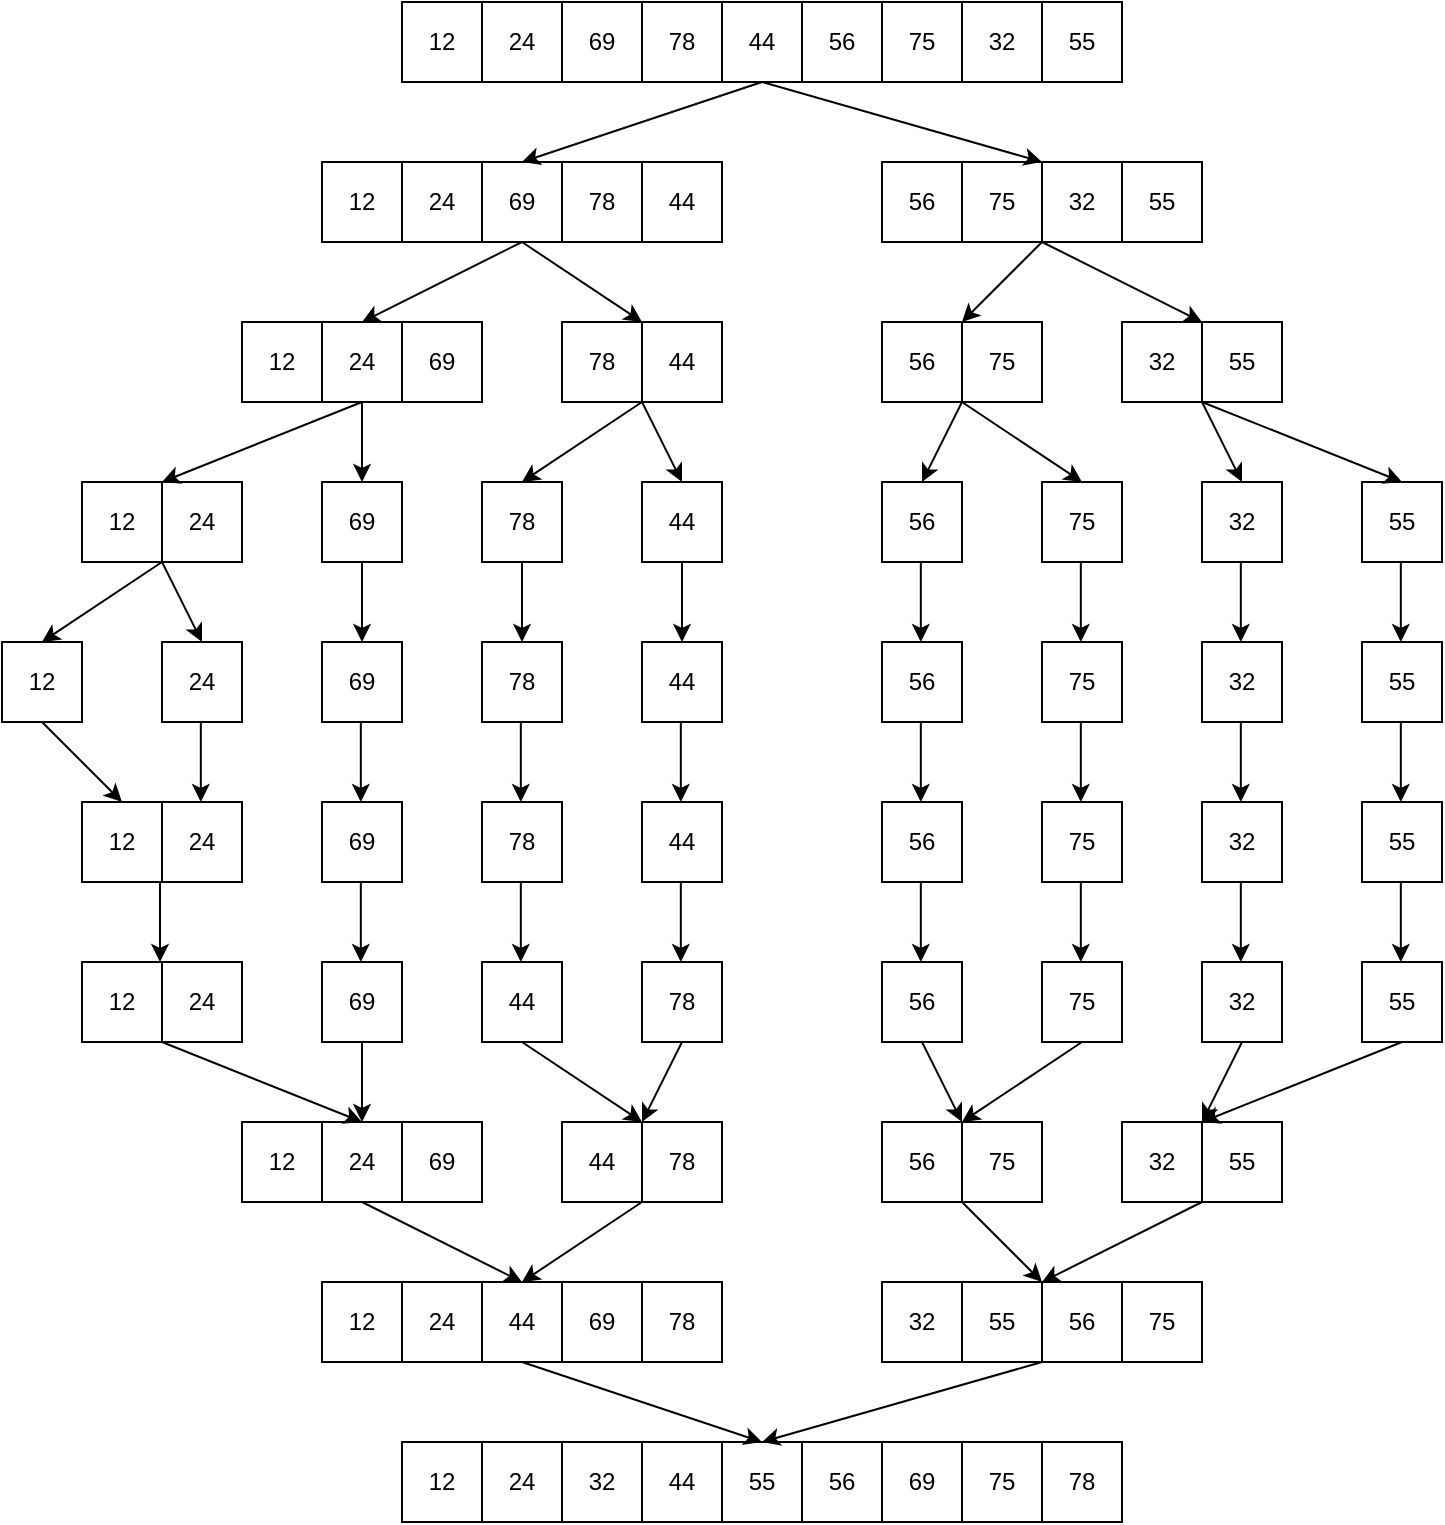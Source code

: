 <mxfile version="18.1.2" type="device"><diagram id="RUzYj9_iVnXuYZ9tRpdr" name="Page-1"><mxGraphModel dx="2154" dy="579" grid="1" gridSize="10" guides="1" tooltips="1" connect="1" arrows="1" fold="1" page="1" pageScale="1" pageWidth="850" pageHeight="1100" math="0" shadow="0"><root><mxCell id="0"/><mxCell id="1" parent="0"/><mxCell id="5YFdzirF0a_6yVQz0Dw2-1" value="12" style="rounded=0;whiteSpace=wrap;html=1;" vertex="1" parent="1"><mxGeometry x="120" y="120" width="40" height="40" as="geometry"/></mxCell><mxCell id="5YFdzirF0a_6yVQz0Dw2-2" value="24" style="rounded=0;whiteSpace=wrap;html=1;" vertex="1" parent="1"><mxGeometry x="160" y="120" width="40" height="40" as="geometry"/></mxCell><mxCell id="5YFdzirF0a_6yVQz0Dw2-10" value="69" style="rounded=0;whiteSpace=wrap;html=1;" vertex="1" parent="1"><mxGeometry x="200" y="120" width="40" height="40" as="geometry"/></mxCell><mxCell id="5YFdzirF0a_6yVQz0Dw2-11" value="78" style="rounded=0;whiteSpace=wrap;html=1;" vertex="1" parent="1"><mxGeometry x="240" y="120" width="40" height="40" as="geometry"/></mxCell><mxCell id="5YFdzirF0a_6yVQz0Dw2-12" value="44" style="rounded=0;whiteSpace=wrap;html=1;" vertex="1" parent="1"><mxGeometry x="280" y="120" width="40" height="40" as="geometry"/></mxCell><mxCell id="5YFdzirF0a_6yVQz0Dw2-13" value="56" style="rounded=0;whiteSpace=wrap;html=1;" vertex="1" parent="1"><mxGeometry x="320" y="120" width="40" height="40" as="geometry"/></mxCell><mxCell id="5YFdzirF0a_6yVQz0Dw2-14" value="75" style="rounded=0;whiteSpace=wrap;html=1;" vertex="1" parent="1"><mxGeometry x="360" y="120" width="40" height="40" as="geometry"/></mxCell><mxCell id="5YFdzirF0a_6yVQz0Dw2-15" value="32" style="rounded=0;whiteSpace=wrap;html=1;" vertex="1" parent="1"><mxGeometry x="400" y="120" width="40" height="40" as="geometry"/></mxCell><mxCell id="5YFdzirF0a_6yVQz0Dw2-16" value="55" style="rounded=0;whiteSpace=wrap;html=1;" vertex="1" parent="1"><mxGeometry x="440" y="120" width="40" height="40" as="geometry"/></mxCell><mxCell id="5YFdzirF0a_6yVQz0Dw2-17" value="12" style="rounded=0;whiteSpace=wrap;html=1;" vertex="1" parent="1"><mxGeometry x="80" y="200" width="40" height="40" as="geometry"/></mxCell><mxCell id="5YFdzirF0a_6yVQz0Dw2-18" value="24" style="rounded=0;whiteSpace=wrap;html=1;" vertex="1" parent="1"><mxGeometry x="120" y="200" width="40" height="40" as="geometry"/></mxCell><mxCell id="5YFdzirF0a_6yVQz0Dw2-19" value="69" style="rounded=0;whiteSpace=wrap;html=1;" vertex="1" parent="1"><mxGeometry x="160" y="200" width="40" height="40" as="geometry"/></mxCell><mxCell id="5YFdzirF0a_6yVQz0Dw2-20" value="78" style="rounded=0;whiteSpace=wrap;html=1;" vertex="1" parent="1"><mxGeometry x="200" y="200" width="40" height="40" as="geometry"/></mxCell><mxCell id="5YFdzirF0a_6yVQz0Dw2-21" value="44" style="rounded=0;whiteSpace=wrap;html=1;" vertex="1" parent="1"><mxGeometry x="240" y="200" width="40" height="40" as="geometry"/></mxCell><mxCell id="5YFdzirF0a_6yVQz0Dw2-22" value="56" style="rounded=0;whiteSpace=wrap;html=1;" vertex="1" parent="1"><mxGeometry x="360" y="200" width="40" height="40" as="geometry"/></mxCell><mxCell id="5YFdzirF0a_6yVQz0Dw2-23" value="75" style="rounded=0;whiteSpace=wrap;html=1;" vertex="1" parent="1"><mxGeometry x="400" y="200" width="40" height="40" as="geometry"/></mxCell><mxCell id="5YFdzirF0a_6yVQz0Dw2-24" value="32" style="rounded=0;whiteSpace=wrap;html=1;" vertex="1" parent="1"><mxGeometry x="440" y="200" width="40" height="40" as="geometry"/></mxCell><mxCell id="5YFdzirF0a_6yVQz0Dw2-25" value="55" style="rounded=0;whiteSpace=wrap;html=1;" vertex="1" parent="1"><mxGeometry x="480" y="200" width="40" height="40" as="geometry"/></mxCell><mxCell id="5YFdzirF0a_6yVQz0Dw2-26" value="12" style="rounded=0;whiteSpace=wrap;html=1;" vertex="1" parent="1"><mxGeometry x="40" y="280" width="40" height="40" as="geometry"/></mxCell><mxCell id="5YFdzirF0a_6yVQz0Dw2-27" value="24" style="rounded=0;whiteSpace=wrap;html=1;" vertex="1" parent="1"><mxGeometry x="80" y="280" width="40" height="40" as="geometry"/></mxCell><mxCell id="5YFdzirF0a_6yVQz0Dw2-28" value="69" style="rounded=0;whiteSpace=wrap;html=1;" vertex="1" parent="1"><mxGeometry x="120" y="280" width="40" height="40" as="geometry"/></mxCell><mxCell id="5YFdzirF0a_6yVQz0Dw2-29" value="78" style="rounded=0;whiteSpace=wrap;html=1;" vertex="1" parent="1"><mxGeometry x="200" y="280" width="40" height="40" as="geometry"/></mxCell><mxCell id="5YFdzirF0a_6yVQz0Dw2-30" value="44" style="rounded=0;whiteSpace=wrap;html=1;" vertex="1" parent="1"><mxGeometry x="240" y="280" width="40" height="40" as="geometry"/></mxCell><mxCell id="5YFdzirF0a_6yVQz0Dw2-31" value="56" style="rounded=0;whiteSpace=wrap;html=1;" vertex="1" parent="1"><mxGeometry x="360" y="280" width="40" height="40" as="geometry"/></mxCell><mxCell id="5YFdzirF0a_6yVQz0Dw2-32" value="75" style="rounded=0;whiteSpace=wrap;html=1;" vertex="1" parent="1"><mxGeometry x="400" y="280" width="40" height="40" as="geometry"/></mxCell><mxCell id="5YFdzirF0a_6yVQz0Dw2-33" value="32" style="rounded=0;whiteSpace=wrap;html=1;" vertex="1" parent="1"><mxGeometry x="480" y="280" width="40" height="40" as="geometry"/></mxCell><mxCell id="5YFdzirF0a_6yVQz0Dw2-34" value="55" style="rounded=0;whiteSpace=wrap;html=1;" vertex="1" parent="1"><mxGeometry x="520" y="280" width="40" height="40" as="geometry"/></mxCell><mxCell id="5YFdzirF0a_6yVQz0Dw2-35" value="12" style="rounded=0;whiteSpace=wrap;html=1;" vertex="1" parent="1"><mxGeometry x="-40" y="360" width="40" height="40" as="geometry"/></mxCell><mxCell id="5YFdzirF0a_6yVQz0Dw2-36" value="24" style="rounded=0;whiteSpace=wrap;html=1;" vertex="1" parent="1"><mxGeometry y="360" width="40" height="40" as="geometry"/></mxCell><mxCell id="5YFdzirF0a_6yVQz0Dw2-37" value="69" style="rounded=0;whiteSpace=wrap;html=1;" vertex="1" parent="1"><mxGeometry x="80" y="360" width="40" height="40" as="geometry"/></mxCell><mxCell id="5YFdzirF0a_6yVQz0Dw2-38" value="78" style="rounded=0;whiteSpace=wrap;html=1;" vertex="1" parent="1"><mxGeometry x="160" y="360" width="40" height="40" as="geometry"/></mxCell><mxCell id="5YFdzirF0a_6yVQz0Dw2-39" value="44" style="rounded=0;whiteSpace=wrap;html=1;" vertex="1" parent="1"><mxGeometry x="240" y="360" width="40" height="40" as="geometry"/></mxCell><mxCell id="5YFdzirF0a_6yVQz0Dw2-40" value="56" style="rounded=0;whiteSpace=wrap;html=1;" vertex="1" parent="1"><mxGeometry x="360" y="360" width="40" height="40" as="geometry"/></mxCell><mxCell id="5YFdzirF0a_6yVQz0Dw2-41" value="75" style="rounded=0;whiteSpace=wrap;html=1;" vertex="1" parent="1"><mxGeometry x="440" y="360" width="40" height="40" as="geometry"/></mxCell><mxCell id="5YFdzirF0a_6yVQz0Dw2-42" value="32" style="rounded=0;whiteSpace=wrap;html=1;" vertex="1" parent="1"><mxGeometry x="520" y="360" width="40" height="40" as="geometry"/></mxCell><mxCell id="5YFdzirF0a_6yVQz0Dw2-43" value="55" style="rounded=0;whiteSpace=wrap;html=1;" vertex="1" parent="1"><mxGeometry x="600" y="360" width="40" height="40" as="geometry"/></mxCell><mxCell id="5YFdzirF0a_6yVQz0Dw2-44" value="69" style="rounded=0;whiteSpace=wrap;html=1;" vertex="1" parent="1"><mxGeometry x="80" y="440" width="40" height="40" as="geometry"/></mxCell><mxCell id="5YFdzirF0a_6yVQz0Dw2-45" value="78" style="rounded=0;whiteSpace=wrap;html=1;" vertex="1" parent="1"><mxGeometry x="160" y="440" width="40" height="40" as="geometry"/></mxCell><mxCell id="5YFdzirF0a_6yVQz0Dw2-46" value="44" style="rounded=0;whiteSpace=wrap;html=1;" vertex="1" parent="1"><mxGeometry x="240" y="440" width="40" height="40" as="geometry"/></mxCell><mxCell id="5YFdzirF0a_6yVQz0Dw2-47" value="56" style="rounded=0;whiteSpace=wrap;html=1;" vertex="1" parent="1"><mxGeometry x="360" y="440" width="40" height="40" as="geometry"/></mxCell><mxCell id="5YFdzirF0a_6yVQz0Dw2-48" value="75" style="rounded=0;whiteSpace=wrap;html=1;" vertex="1" parent="1"><mxGeometry x="440" y="440" width="40" height="40" as="geometry"/></mxCell><mxCell id="5YFdzirF0a_6yVQz0Dw2-49" value="32" style="rounded=0;whiteSpace=wrap;html=1;" vertex="1" parent="1"><mxGeometry x="520" y="440" width="40" height="40" as="geometry"/></mxCell><mxCell id="5YFdzirF0a_6yVQz0Dw2-50" value="55" style="rounded=0;whiteSpace=wrap;html=1;" vertex="1" parent="1"><mxGeometry x="600" y="440" width="40" height="40" as="geometry"/></mxCell><mxCell id="5YFdzirF0a_6yVQz0Dw2-51" value="12" style="rounded=0;whiteSpace=wrap;html=1;" vertex="1" parent="1"><mxGeometry x="-80" y="440" width="40" height="40" as="geometry"/></mxCell><mxCell id="5YFdzirF0a_6yVQz0Dw2-52" value="24" style="rounded=0;whiteSpace=wrap;html=1;" vertex="1" parent="1"><mxGeometry y="440" width="40" height="40" as="geometry"/></mxCell><mxCell id="5YFdzirF0a_6yVQz0Dw2-53" value="12" style="rounded=0;whiteSpace=wrap;html=1;" vertex="1" parent="1"><mxGeometry x="-40" y="520" width="40" height="40" as="geometry"/></mxCell><mxCell id="5YFdzirF0a_6yVQz0Dw2-54" value="24" style="rounded=0;whiteSpace=wrap;html=1;" vertex="1" parent="1"><mxGeometry y="520" width="40" height="40" as="geometry"/></mxCell><mxCell id="5YFdzirF0a_6yVQz0Dw2-55" value="69" style="rounded=0;whiteSpace=wrap;html=1;" vertex="1" parent="1"><mxGeometry x="80" y="520" width="40" height="40" as="geometry"/></mxCell><mxCell id="5YFdzirF0a_6yVQz0Dw2-56" value="78" style="rounded=0;whiteSpace=wrap;html=1;" vertex="1" parent="1"><mxGeometry x="160" y="520" width="40" height="40" as="geometry"/></mxCell><mxCell id="5YFdzirF0a_6yVQz0Dw2-57" value="44" style="rounded=0;whiteSpace=wrap;html=1;" vertex="1" parent="1"><mxGeometry x="240" y="520" width="40" height="40" as="geometry"/></mxCell><mxCell id="5YFdzirF0a_6yVQz0Dw2-58" value="56" style="rounded=0;whiteSpace=wrap;html=1;" vertex="1" parent="1"><mxGeometry x="360" y="520" width="40" height="40" as="geometry"/></mxCell><mxCell id="5YFdzirF0a_6yVQz0Dw2-59" value="75" style="rounded=0;whiteSpace=wrap;html=1;" vertex="1" parent="1"><mxGeometry x="440" y="520" width="40" height="40" as="geometry"/></mxCell><mxCell id="5YFdzirF0a_6yVQz0Dw2-60" value="32" style="rounded=0;whiteSpace=wrap;html=1;" vertex="1" parent="1"><mxGeometry x="520" y="520" width="40" height="40" as="geometry"/></mxCell><mxCell id="5YFdzirF0a_6yVQz0Dw2-61" value="55" style="rounded=0;whiteSpace=wrap;html=1;" vertex="1" parent="1"><mxGeometry x="600" y="520" width="40" height="40" as="geometry"/></mxCell><mxCell id="5YFdzirF0a_6yVQz0Dw2-62" value="12" style="rounded=0;whiteSpace=wrap;html=1;" vertex="1" parent="1"><mxGeometry x="-40" y="600" width="40" height="40" as="geometry"/></mxCell><mxCell id="5YFdzirF0a_6yVQz0Dw2-63" value="24" style="rounded=0;whiteSpace=wrap;html=1;" vertex="1" parent="1"><mxGeometry y="600" width="40" height="40" as="geometry"/></mxCell><mxCell id="5YFdzirF0a_6yVQz0Dw2-64" value="69" style="rounded=0;whiteSpace=wrap;html=1;" vertex="1" parent="1"><mxGeometry x="80" y="600" width="40" height="40" as="geometry"/></mxCell><mxCell id="5YFdzirF0a_6yVQz0Dw2-65" value="78" style="rounded=0;whiteSpace=wrap;html=1;" vertex="1" parent="1"><mxGeometry x="240" y="600" width="40" height="40" as="geometry"/></mxCell><mxCell id="5YFdzirF0a_6yVQz0Dw2-66" value="44" style="rounded=0;whiteSpace=wrap;html=1;" vertex="1" parent="1"><mxGeometry x="160" y="600" width="40" height="40" as="geometry"/></mxCell><mxCell id="5YFdzirF0a_6yVQz0Dw2-67" value="56" style="rounded=0;whiteSpace=wrap;html=1;" vertex="1" parent="1"><mxGeometry x="360" y="600" width="40" height="40" as="geometry"/></mxCell><mxCell id="5YFdzirF0a_6yVQz0Dw2-68" value="75" style="rounded=0;whiteSpace=wrap;html=1;" vertex="1" parent="1"><mxGeometry x="440" y="600" width="40" height="40" as="geometry"/></mxCell><mxCell id="5YFdzirF0a_6yVQz0Dw2-69" value="32" style="rounded=0;whiteSpace=wrap;html=1;" vertex="1" parent="1"><mxGeometry x="520" y="600" width="40" height="40" as="geometry"/></mxCell><mxCell id="5YFdzirF0a_6yVQz0Dw2-70" value="55" style="rounded=0;whiteSpace=wrap;html=1;" vertex="1" parent="1"><mxGeometry x="600" y="600" width="40" height="40" as="geometry"/></mxCell><mxCell id="5YFdzirF0a_6yVQz0Dw2-71" value="12" style="rounded=0;whiteSpace=wrap;html=1;" vertex="1" parent="1"><mxGeometry x="40" y="680" width="40" height="40" as="geometry"/></mxCell><mxCell id="5YFdzirF0a_6yVQz0Dw2-72" value="24" style="rounded=0;whiteSpace=wrap;html=1;" vertex="1" parent="1"><mxGeometry x="80" y="680" width="40" height="40" as="geometry"/></mxCell><mxCell id="5YFdzirF0a_6yVQz0Dw2-73" value="69" style="rounded=0;whiteSpace=wrap;html=1;" vertex="1" parent="1"><mxGeometry x="120" y="680" width="40" height="40" as="geometry"/></mxCell><mxCell id="5YFdzirF0a_6yVQz0Dw2-74" value="78" style="rounded=0;whiteSpace=wrap;html=1;" vertex="1" parent="1"><mxGeometry x="240" y="680" width="40" height="40" as="geometry"/></mxCell><mxCell id="5YFdzirF0a_6yVQz0Dw2-75" value="44" style="rounded=0;whiteSpace=wrap;html=1;" vertex="1" parent="1"><mxGeometry x="200" y="680" width="40" height="40" as="geometry"/></mxCell><mxCell id="5YFdzirF0a_6yVQz0Dw2-76" value="56" style="rounded=0;whiteSpace=wrap;html=1;" vertex="1" parent="1"><mxGeometry x="360" y="680" width="40" height="40" as="geometry"/></mxCell><mxCell id="5YFdzirF0a_6yVQz0Dw2-77" value="75" style="rounded=0;whiteSpace=wrap;html=1;" vertex="1" parent="1"><mxGeometry x="400" y="680" width="40" height="40" as="geometry"/></mxCell><mxCell id="5YFdzirF0a_6yVQz0Dw2-78" value="32" style="rounded=0;whiteSpace=wrap;html=1;" vertex="1" parent="1"><mxGeometry x="480" y="680" width="40" height="40" as="geometry"/></mxCell><mxCell id="5YFdzirF0a_6yVQz0Dw2-79" value="55" style="rounded=0;whiteSpace=wrap;html=1;" vertex="1" parent="1"><mxGeometry x="520" y="680" width="40" height="40" as="geometry"/></mxCell><mxCell id="5YFdzirF0a_6yVQz0Dw2-80" value="12" style="rounded=0;whiteSpace=wrap;html=1;" vertex="1" parent="1"><mxGeometry x="80" y="760" width="40" height="40" as="geometry"/></mxCell><mxCell id="5YFdzirF0a_6yVQz0Dw2-81" value="24" style="rounded=0;whiteSpace=wrap;html=1;" vertex="1" parent="1"><mxGeometry x="120" y="760" width="40" height="40" as="geometry"/></mxCell><mxCell id="5YFdzirF0a_6yVQz0Dw2-82" value="69" style="rounded=0;whiteSpace=wrap;html=1;" vertex="1" parent="1"><mxGeometry x="200" y="760" width="40" height="40" as="geometry"/></mxCell><mxCell id="5YFdzirF0a_6yVQz0Dw2-83" value="78" style="rounded=0;whiteSpace=wrap;html=1;" vertex="1" parent="1"><mxGeometry x="240" y="760" width="40" height="40" as="geometry"/></mxCell><mxCell id="5YFdzirF0a_6yVQz0Dw2-84" value="44" style="rounded=0;whiteSpace=wrap;html=1;" vertex="1" parent="1"><mxGeometry x="160" y="760" width="40" height="40" as="geometry"/></mxCell><mxCell id="5YFdzirF0a_6yVQz0Dw2-85" value="56" style="rounded=0;whiteSpace=wrap;html=1;" vertex="1" parent="1"><mxGeometry x="440" y="760" width="40" height="40" as="geometry"/></mxCell><mxCell id="5YFdzirF0a_6yVQz0Dw2-86" value="75" style="rounded=0;whiteSpace=wrap;html=1;" vertex="1" parent="1"><mxGeometry x="480" y="760" width="40" height="40" as="geometry"/></mxCell><mxCell id="5YFdzirF0a_6yVQz0Dw2-87" value="32" style="rounded=0;whiteSpace=wrap;html=1;" vertex="1" parent="1"><mxGeometry x="360" y="760" width="40" height="40" as="geometry"/></mxCell><mxCell id="5YFdzirF0a_6yVQz0Dw2-88" value="55" style="rounded=0;whiteSpace=wrap;html=1;" vertex="1" parent="1"><mxGeometry x="400" y="760" width="40" height="40" as="geometry"/></mxCell><mxCell id="5YFdzirF0a_6yVQz0Dw2-89" value="12" style="rounded=0;whiteSpace=wrap;html=1;" vertex="1" parent="1"><mxGeometry x="120" y="840" width="40" height="40" as="geometry"/></mxCell><mxCell id="5YFdzirF0a_6yVQz0Dw2-90" value="24" style="rounded=0;whiteSpace=wrap;html=1;" vertex="1" parent="1"><mxGeometry x="160" y="840" width="40" height="40" as="geometry"/></mxCell><mxCell id="5YFdzirF0a_6yVQz0Dw2-91" value="69" style="rounded=0;whiteSpace=wrap;html=1;" vertex="1" parent="1"><mxGeometry x="360" y="840" width="40" height="40" as="geometry"/></mxCell><mxCell id="5YFdzirF0a_6yVQz0Dw2-92" value="78" style="rounded=0;whiteSpace=wrap;html=1;" vertex="1" parent="1"><mxGeometry x="440" y="840" width="40" height="40" as="geometry"/></mxCell><mxCell id="5YFdzirF0a_6yVQz0Dw2-93" value="44" style="rounded=0;whiteSpace=wrap;html=1;" vertex="1" parent="1"><mxGeometry x="240" y="840" width="40" height="40" as="geometry"/></mxCell><mxCell id="5YFdzirF0a_6yVQz0Dw2-94" value="56" style="rounded=0;whiteSpace=wrap;html=1;" vertex="1" parent="1"><mxGeometry x="320" y="840" width="40" height="40" as="geometry"/></mxCell><mxCell id="5YFdzirF0a_6yVQz0Dw2-95" value="75" style="rounded=0;whiteSpace=wrap;html=1;" vertex="1" parent="1"><mxGeometry x="400" y="840" width="40" height="40" as="geometry"/></mxCell><mxCell id="5YFdzirF0a_6yVQz0Dw2-96" value="32" style="rounded=0;whiteSpace=wrap;html=1;" vertex="1" parent="1"><mxGeometry x="200" y="840" width="40" height="40" as="geometry"/></mxCell><mxCell id="5YFdzirF0a_6yVQz0Dw2-97" value="55" style="rounded=0;whiteSpace=wrap;html=1;" vertex="1" parent="1"><mxGeometry x="280" y="840" width="40" height="40" as="geometry"/></mxCell><mxCell id="5YFdzirF0a_6yVQz0Dw2-98" value="" style="endArrow=classic;html=1;rounded=0;exitX=0;exitY=1;exitDx=0;exitDy=0;entryX=0.5;entryY=0;entryDx=0;entryDy=0;" edge="1" parent="1" source="5YFdzirF0a_6yVQz0Dw2-30" target="5YFdzirF0a_6yVQz0Dw2-38"><mxGeometry width="50" height="50" relative="1" as="geometry"><mxPoint x="-170" y="470" as="sourcePoint"/><mxPoint x="-90" y="380" as="targetPoint"/></mxGeometry></mxCell><mxCell id="5YFdzirF0a_6yVQz0Dw2-99" value="" style="endArrow=classic;html=1;rounded=0;exitX=0;exitY=1;exitDx=0;exitDy=0;entryX=1;entryY=0;entryDx=0;entryDy=0;" edge="1" parent="1" source="5YFdzirF0a_6yVQz0Dw2-24" target="5YFdzirF0a_6yVQz0Dw2-33"><mxGeometry width="50" height="50" relative="1" as="geometry"><mxPoint x="-110" y="260" as="sourcePoint"/><mxPoint x="-60" y="210" as="targetPoint"/></mxGeometry></mxCell><mxCell id="5YFdzirF0a_6yVQz0Dw2-100" value="" style="endArrow=classic;html=1;rounded=0;exitX=0;exitY=1;exitDx=0;exitDy=0;entryX=0;entryY=0;entryDx=0;entryDy=0;" edge="1" parent="1" source="5YFdzirF0a_6yVQz0Dw2-24" target="5YFdzirF0a_6yVQz0Dw2-32"><mxGeometry width="50" height="50" relative="1" as="geometry"><mxPoint x="-100" y="270" as="sourcePoint"/><mxPoint x="-50" y="220" as="targetPoint"/></mxGeometry></mxCell><mxCell id="5YFdzirF0a_6yVQz0Dw2-101" value="" style="endArrow=classic;html=1;rounded=0;exitX=0.5;exitY=1;exitDx=0;exitDy=0;entryX=1;entryY=0;entryDx=0;entryDy=0;" edge="1" parent="1" source="5YFdzirF0a_6yVQz0Dw2-19" target="5YFdzirF0a_6yVQz0Dw2-29"><mxGeometry width="50" height="50" relative="1" as="geometry"><mxPoint x="-90" y="280" as="sourcePoint"/><mxPoint x="-40" y="230" as="targetPoint"/></mxGeometry></mxCell><mxCell id="5YFdzirF0a_6yVQz0Dw2-102" value="" style="endArrow=classic;html=1;rounded=0;exitX=0.5;exitY=1;exitDx=0;exitDy=0;entryX=0.5;entryY=0;entryDx=0;entryDy=0;" edge="1" parent="1" source="5YFdzirF0a_6yVQz0Dw2-19" target="5YFdzirF0a_6yVQz0Dw2-27"><mxGeometry width="50" height="50" relative="1" as="geometry"><mxPoint x="-80" y="290" as="sourcePoint"/><mxPoint x="-30" y="240" as="targetPoint"/></mxGeometry></mxCell><mxCell id="5YFdzirF0a_6yVQz0Dw2-103" value="" style="endArrow=classic;html=1;rounded=0;exitX=0.5;exitY=1;exitDx=0;exitDy=0;entryX=1;entryY=0;entryDx=0;entryDy=0;" edge="1" parent="1" source="5YFdzirF0a_6yVQz0Dw2-12" target="5YFdzirF0a_6yVQz0Dw2-23"><mxGeometry width="50" height="50" relative="1" as="geometry"><mxPoint x="-70" y="300" as="sourcePoint"/><mxPoint x="-20" y="250" as="targetPoint"/></mxGeometry></mxCell><mxCell id="5YFdzirF0a_6yVQz0Dw2-104" value="" style="endArrow=classic;html=1;rounded=0;exitX=0.5;exitY=1;exitDx=0;exitDy=0;entryX=0.5;entryY=0;entryDx=0;entryDy=0;" edge="1" parent="1" source="5YFdzirF0a_6yVQz0Dw2-12" target="5YFdzirF0a_6yVQz0Dw2-19"><mxGeometry width="50" height="50" relative="1" as="geometry"><mxPoint x="-60" y="310" as="sourcePoint"/><mxPoint x="-10" y="260" as="targetPoint"/></mxGeometry></mxCell><mxCell id="5YFdzirF0a_6yVQz0Dw2-105" value="" style="endArrow=classic;html=1;rounded=0;exitX=1;exitY=1;exitDx=0;exitDy=0;entryX=0.5;entryY=0;entryDx=0;entryDy=0;" edge="1" parent="1" source="5YFdzirF0a_6yVQz0Dw2-29" target="5YFdzirF0a_6yVQz0Dw2-39"><mxGeometry width="50" height="50" relative="1" as="geometry"><mxPoint x="-160" y="480" as="sourcePoint"/><mxPoint x="-80" y="390" as="targetPoint"/></mxGeometry></mxCell><mxCell id="5YFdzirF0a_6yVQz0Dw2-106" value="" style="endArrow=classic;html=1;rounded=0;exitX=0;exitY=1;exitDx=0;exitDy=0;entryX=0.5;entryY=0;entryDx=0;entryDy=0;" edge="1" parent="1" source="5YFdzirF0a_6yVQz0Dw2-32" target="5YFdzirF0a_6yVQz0Dw2-40"><mxGeometry width="50" height="50" relative="1" as="geometry"><mxPoint x="-150" y="490" as="sourcePoint"/><mxPoint x="-70" y="400" as="targetPoint"/></mxGeometry></mxCell><mxCell id="5YFdzirF0a_6yVQz0Dw2-107" value="" style="endArrow=classic;html=1;rounded=0;exitX=0.5;exitY=1;exitDx=0;exitDy=0;" edge="1" parent="1" source="5YFdzirF0a_6yVQz0Dw2-27" target="5YFdzirF0a_6yVQz0Dw2-37"><mxGeometry width="50" height="50" relative="1" as="geometry"><mxPoint x="-140" y="500" as="sourcePoint"/><mxPoint x="-60" y="410" as="targetPoint"/></mxGeometry></mxCell><mxCell id="5YFdzirF0a_6yVQz0Dw2-108" value="" style="endArrow=classic;html=1;rounded=0;exitX=0.5;exitY=1;exitDx=0;exitDy=0;entryX=1;entryY=0;entryDx=0;entryDy=0;" edge="1" parent="1" source="5YFdzirF0a_6yVQz0Dw2-27" target="5YFdzirF0a_6yVQz0Dw2-35"><mxGeometry width="50" height="50" relative="1" as="geometry"><mxPoint x="-130" y="510" as="sourcePoint"/><mxPoint x="-50" y="420" as="targetPoint"/></mxGeometry></mxCell><mxCell id="5YFdzirF0a_6yVQz0Dw2-109" value="" style="endArrow=classic;html=1;rounded=0;entryX=0.5;entryY=0;entryDx=0;entryDy=0;exitX=0;exitY=1;exitDx=0;exitDy=0;" edge="1" parent="1" source="5YFdzirF0a_6yVQz0Dw2-32" target="5YFdzirF0a_6yVQz0Dw2-41"><mxGeometry width="50" height="50" relative="1" as="geometry"><mxPoint x="410" y="330" as="sourcePoint"/><mxPoint x="390" y="370" as="targetPoint"/></mxGeometry></mxCell><mxCell id="5YFdzirF0a_6yVQz0Dw2-110" value="" style="endArrow=classic;html=1;rounded=0;exitX=1;exitY=1;exitDx=0;exitDy=0;entryX=0.5;entryY=0;entryDx=0;entryDy=0;" edge="1" parent="1" source="5YFdzirF0a_6yVQz0Dw2-33" target="5YFdzirF0a_6yVQz0Dw2-42"><mxGeometry width="50" height="50" relative="1" as="geometry"><mxPoint x="420" y="340" as="sourcePoint"/><mxPoint x="400" y="380" as="targetPoint"/></mxGeometry></mxCell><mxCell id="5YFdzirF0a_6yVQz0Dw2-111" value="" style="endArrow=classic;html=1;rounded=0;exitX=0;exitY=1;exitDx=0;exitDy=0;entryX=0.5;entryY=0;entryDx=0;entryDy=0;" edge="1" parent="1" source="5YFdzirF0a_6yVQz0Dw2-34" target="5YFdzirF0a_6yVQz0Dw2-43"><mxGeometry width="50" height="50" relative="1" as="geometry"><mxPoint x="430" y="350" as="sourcePoint"/><mxPoint x="410" y="390" as="targetPoint"/></mxGeometry></mxCell><mxCell id="5YFdzirF0a_6yVQz0Dw2-112" value="" style="endArrow=classic;html=1;rounded=0;exitX=0.5;exitY=1;exitDx=0;exitDy=0;entryX=0.5;entryY=0;entryDx=0;entryDy=0;" edge="1" parent="1" source="5YFdzirF0a_6yVQz0Dw2-38" target="5YFdzirF0a_6yVQz0Dw2-45"><mxGeometry width="50" height="50" relative="1" as="geometry"><mxPoint x="140" y="400" as="sourcePoint"/><mxPoint x="80" y="440" as="targetPoint"/></mxGeometry></mxCell><mxCell id="5YFdzirF0a_6yVQz0Dw2-113" value="" style="endArrow=classic;html=1;rounded=0;exitX=0.5;exitY=1;exitDx=0;exitDy=0;entryX=0.5;entryY=0;entryDx=0;entryDy=0;" edge="1" parent="1" source="5YFdzirF0a_6yVQz0Dw2-39" target="5YFdzirF0a_6yVQz0Dw2-46"><mxGeometry width="50" height="50" relative="1" as="geometry"><mxPoint x="140" y="400" as="sourcePoint"/><mxPoint x="160.0" y="440" as="targetPoint"/></mxGeometry></mxCell><mxCell id="5YFdzirF0a_6yVQz0Dw2-114" value="" style="endArrow=classic;html=1;rounded=0;exitX=0.5;exitY=1;exitDx=0;exitDy=0;entryX=0.5;entryY=0;entryDx=0;entryDy=0;" edge="1" parent="1" target="5YFdzirF0a_6yVQz0Dw2-52"><mxGeometry width="50" height="50" relative="1" as="geometry"><mxPoint y="400" as="sourcePoint"/><mxPoint y="440" as="targetPoint"/></mxGeometry></mxCell><mxCell id="5YFdzirF0a_6yVQz0Dw2-115" value="" style="endArrow=classic;html=1;rounded=0;exitX=0.5;exitY=1;exitDx=0;exitDy=0;entryX=0.5;entryY=0;entryDx=0;entryDy=0;" edge="1" parent="1" target="5YFdzirF0a_6yVQz0Dw2-51"><mxGeometry width="50" height="50" relative="1" as="geometry"><mxPoint y="400" as="sourcePoint"/><mxPoint x="-100" y="440" as="targetPoint"/></mxGeometry></mxCell><mxCell id="5YFdzirF0a_6yVQz0Dw2-116" value="" style="endArrow=classic;html=1;rounded=0;exitX=0.5;exitY=1;exitDx=0;exitDy=0;entryX=0.5;entryY=0;entryDx=0;entryDy=0;" edge="1" parent="1" source="5YFdzirF0a_6yVQz0Dw2-37" target="5YFdzirF0a_6yVQz0Dw2-44"><mxGeometry width="50" height="50" relative="1" as="geometry"><mxPoint x="270.0" y="410" as="sourcePoint"/><mxPoint x="270.0" y="450" as="targetPoint"/></mxGeometry></mxCell><mxCell id="5YFdzirF0a_6yVQz0Dw2-117" value="" style="endArrow=classic;html=1;rounded=0;exitX=0.5;exitY=1;exitDx=0;exitDy=0;entryX=0.5;entryY=0;entryDx=0;entryDy=0;" edge="1" parent="1"><mxGeometry width="50" height="50" relative="1" as="geometry"><mxPoint x="619.41" y="400" as="sourcePoint"/><mxPoint x="619.41" y="440" as="targetPoint"/></mxGeometry></mxCell><mxCell id="5YFdzirF0a_6yVQz0Dw2-118" value="" style="endArrow=classic;html=1;rounded=0;exitX=0.5;exitY=1;exitDx=0;exitDy=0;entryX=0.5;entryY=0;entryDx=0;entryDy=0;" edge="1" parent="1"><mxGeometry width="50" height="50" relative="1" as="geometry"><mxPoint x="539.41" y="400" as="sourcePoint"/><mxPoint x="539.41" y="440" as="targetPoint"/></mxGeometry></mxCell><mxCell id="5YFdzirF0a_6yVQz0Dw2-119" value="" style="endArrow=classic;html=1;rounded=0;exitX=0.5;exitY=1;exitDx=0;exitDy=0;entryX=0.5;entryY=0;entryDx=0;entryDy=0;" edge="1" parent="1"><mxGeometry width="50" height="50" relative="1" as="geometry"><mxPoint x="459.41" y="400" as="sourcePoint"/><mxPoint x="459.41" y="440" as="targetPoint"/></mxGeometry></mxCell><mxCell id="5YFdzirF0a_6yVQz0Dw2-120" value="" style="endArrow=classic;html=1;rounded=0;exitX=0.5;exitY=1;exitDx=0;exitDy=0;entryX=0.5;entryY=0;entryDx=0;entryDy=0;" edge="1" parent="1"><mxGeometry width="50" height="50" relative="1" as="geometry"><mxPoint x="379.41" y="400" as="sourcePoint"/><mxPoint x="379.41" y="440" as="targetPoint"/></mxGeometry></mxCell><mxCell id="5YFdzirF0a_6yVQz0Dw2-121" value="" style="endArrow=classic;html=1;rounded=0;exitX=0.5;exitY=1;exitDx=0;exitDy=0;entryX=0.5;entryY=0;entryDx=0;entryDy=0;" edge="1" parent="1"><mxGeometry width="50" height="50" relative="1" as="geometry"><mxPoint x="99.41" y="480" as="sourcePoint"/><mxPoint x="99.41" y="520" as="targetPoint"/></mxGeometry></mxCell><mxCell id="5YFdzirF0a_6yVQz0Dw2-122" value="" style="endArrow=classic;html=1;rounded=0;exitX=0.5;exitY=1;exitDx=0;exitDy=0;entryX=0.5;entryY=0;entryDx=0;entryDy=0;" edge="1" parent="1"><mxGeometry width="50" height="50" relative="1" as="geometry"><mxPoint x="179.41" y="480" as="sourcePoint"/><mxPoint x="179.41" y="520" as="targetPoint"/></mxGeometry></mxCell><mxCell id="5YFdzirF0a_6yVQz0Dw2-123" value="" style="endArrow=classic;html=1;rounded=0;exitX=0.5;exitY=1;exitDx=0;exitDy=0;entryX=0.5;entryY=0;entryDx=0;entryDy=0;" edge="1" parent="1"><mxGeometry width="50" height="50" relative="1" as="geometry"><mxPoint x="259.41" y="480" as="sourcePoint"/><mxPoint x="259.41" y="520" as="targetPoint"/></mxGeometry></mxCell><mxCell id="5YFdzirF0a_6yVQz0Dw2-124" value="" style="endArrow=classic;html=1;rounded=0;exitX=0.5;exitY=1;exitDx=0;exitDy=0;entryX=0.5;entryY=0;entryDx=0;entryDy=0;" edge="1" parent="1"><mxGeometry width="50" height="50" relative="1" as="geometry"><mxPoint x="379.41" y="480" as="sourcePoint"/><mxPoint x="379.41" y="520" as="targetPoint"/></mxGeometry></mxCell><mxCell id="5YFdzirF0a_6yVQz0Dw2-125" value="" style="endArrow=classic;html=1;rounded=0;exitX=0.5;exitY=1;exitDx=0;exitDy=0;entryX=0.5;entryY=0;entryDx=0;entryDy=0;" edge="1" parent="1"><mxGeometry width="50" height="50" relative="1" as="geometry"><mxPoint x="459.41" y="480" as="sourcePoint"/><mxPoint x="459.41" y="520" as="targetPoint"/></mxGeometry></mxCell><mxCell id="5YFdzirF0a_6yVQz0Dw2-126" value="" style="endArrow=classic;html=1;rounded=0;exitX=0.5;exitY=1;exitDx=0;exitDy=0;entryX=0.5;entryY=0;entryDx=0;entryDy=0;" edge="1" parent="1"><mxGeometry width="50" height="50" relative="1" as="geometry"><mxPoint x="539.41" y="480" as="sourcePoint"/><mxPoint x="539.41" y="520" as="targetPoint"/></mxGeometry></mxCell><mxCell id="5YFdzirF0a_6yVQz0Dw2-127" value="" style="endArrow=classic;html=1;rounded=0;exitX=0.5;exitY=1;exitDx=0;exitDy=0;entryX=0.5;entryY=0;entryDx=0;entryDy=0;" edge="1" parent="1"><mxGeometry width="50" height="50" relative="1" as="geometry"><mxPoint x="619.41" y="480" as="sourcePoint"/><mxPoint x="619.41" y="520" as="targetPoint"/></mxGeometry></mxCell><mxCell id="5YFdzirF0a_6yVQz0Dw2-128" value="" style="endArrow=classic;html=1;rounded=0;exitX=0.5;exitY=1;exitDx=0;exitDy=0;entryX=0.5;entryY=0;entryDx=0;entryDy=0;" edge="1" parent="1"><mxGeometry width="50" height="50" relative="1" as="geometry"><mxPoint x="19.41" y="480" as="sourcePoint"/><mxPoint x="19.41" y="520" as="targetPoint"/></mxGeometry></mxCell><mxCell id="5YFdzirF0a_6yVQz0Dw2-129" value="" style="endArrow=classic;html=1;rounded=0;exitX=0.5;exitY=1;exitDx=0;exitDy=0;entryX=0.5;entryY=0;entryDx=0;entryDy=0;" edge="1" parent="1" source="5YFdzirF0a_6yVQz0Dw2-51" target="5YFdzirF0a_6yVQz0Dw2-53"><mxGeometry width="50" height="50" relative="1" as="geometry"><mxPoint x="720.0" y="550" as="sourcePoint"/><mxPoint x="720.0" y="590" as="targetPoint"/></mxGeometry></mxCell><mxCell id="5YFdzirF0a_6yVQz0Dw2-135" value="" style="endArrow=classic;html=1;rounded=0;exitX=0.5;exitY=1;exitDx=0;exitDy=0;entryX=0.5;entryY=0;entryDx=0;entryDy=0;" edge="1" parent="1"><mxGeometry width="50" height="50" relative="1" as="geometry"><mxPoint x="379.41" y="560" as="sourcePoint"/><mxPoint x="379.41" y="600" as="targetPoint"/></mxGeometry></mxCell><mxCell id="5YFdzirF0a_6yVQz0Dw2-136" value="" style="endArrow=classic;html=1;rounded=0;exitX=0.5;exitY=1;exitDx=0;exitDy=0;entryX=0.5;entryY=0;entryDx=0;entryDy=0;" edge="1" parent="1"><mxGeometry width="50" height="50" relative="1" as="geometry"><mxPoint x="459.41" y="560" as="sourcePoint"/><mxPoint x="459.41" y="600" as="targetPoint"/></mxGeometry></mxCell><mxCell id="5YFdzirF0a_6yVQz0Dw2-137" value="" style="endArrow=classic;html=1;rounded=0;exitX=0.5;exitY=1;exitDx=0;exitDy=0;entryX=0.5;entryY=0;entryDx=0;entryDy=0;" edge="1" parent="1"><mxGeometry width="50" height="50" relative="1" as="geometry"><mxPoint x="539.41" y="560" as="sourcePoint"/><mxPoint x="539.41" y="600" as="targetPoint"/></mxGeometry></mxCell><mxCell id="5YFdzirF0a_6yVQz0Dw2-138" value="" style="endArrow=classic;html=1;rounded=0;exitX=0.5;exitY=1;exitDx=0;exitDy=0;entryX=0.5;entryY=0;entryDx=0;entryDy=0;" edge="1" parent="1"><mxGeometry width="50" height="50" relative="1" as="geometry"><mxPoint x="619.41" y="560" as="sourcePoint"/><mxPoint x="619.41" y="600" as="targetPoint"/></mxGeometry></mxCell><mxCell id="5YFdzirF0a_6yVQz0Dw2-139" value="" style="endArrow=classic;html=1;rounded=0;exitX=0.5;exitY=1;exitDx=0;exitDy=0;entryX=0.5;entryY=0;entryDx=0;entryDy=0;" edge="1" parent="1"><mxGeometry width="50" height="50" relative="1" as="geometry"><mxPoint x="-1.0" y="560" as="sourcePoint"/><mxPoint x="-1.0" y="600" as="targetPoint"/></mxGeometry></mxCell><mxCell id="5YFdzirF0a_6yVQz0Dw2-140" value="" style="endArrow=classic;html=1;rounded=0;exitX=0.5;exitY=1;exitDx=0;exitDy=0;entryX=0.5;entryY=0;entryDx=0;entryDy=0;" edge="1" parent="1"><mxGeometry width="50" height="50" relative="1" as="geometry"><mxPoint x="99.41" y="560" as="sourcePoint"/><mxPoint x="99.41" y="600" as="targetPoint"/></mxGeometry></mxCell><mxCell id="5YFdzirF0a_6yVQz0Dw2-141" value="" style="endArrow=classic;html=1;rounded=0;exitX=0.5;exitY=1;exitDx=0;exitDy=0;entryX=0.5;entryY=0;entryDx=0;entryDy=0;" edge="1" parent="1"><mxGeometry width="50" height="50" relative="1" as="geometry"><mxPoint x="179.41" y="560" as="sourcePoint"/><mxPoint x="179.41" y="600" as="targetPoint"/></mxGeometry></mxCell><mxCell id="5YFdzirF0a_6yVQz0Dw2-142" value="" style="endArrow=classic;html=1;rounded=0;exitX=0.5;exitY=1;exitDx=0;exitDy=0;entryX=0.5;entryY=0;entryDx=0;entryDy=0;" edge="1" parent="1"><mxGeometry width="50" height="50" relative="1" as="geometry"><mxPoint x="259.41" y="560" as="sourcePoint"/><mxPoint x="259.41" y="600" as="targetPoint"/></mxGeometry></mxCell><mxCell id="5YFdzirF0a_6yVQz0Dw2-143" value="" style="endArrow=classic;html=1;rounded=0;exitX=0;exitY=1;exitDx=0;exitDy=0;entryX=0.5;entryY=0;entryDx=0;entryDy=0;" edge="1" parent="1" source="5YFdzirF0a_6yVQz0Dw2-63" target="5YFdzirF0a_6yVQz0Dw2-72"><mxGeometry width="50" height="50" relative="1" as="geometry"><mxPoint x="-60" y="860" as="sourcePoint"/><mxPoint x="-10" y="810" as="targetPoint"/></mxGeometry></mxCell><mxCell id="5YFdzirF0a_6yVQz0Dw2-144" value="" style="endArrow=classic;html=1;rounded=0;exitX=0.5;exitY=1;exitDx=0;exitDy=0;" edge="1" parent="1" source="5YFdzirF0a_6yVQz0Dw2-64" target="5YFdzirF0a_6yVQz0Dw2-72"><mxGeometry width="50" height="50" relative="1" as="geometry"><mxPoint x="-180" y="910" as="sourcePoint"/><mxPoint x="-130" y="860" as="targetPoint"/></mxGeometry></mxCell><mxCell id="5YFdzirF0a_6yVQz0Dw2-145" value="" style="endArrow=classic;html=1;rounded=0;exitX=0.5;exitY=1;exitDx=0;exitDy=0;entryX=1;entryY=0;entryDx=0;entryDy=0;" edge="1" parent="1" source="5YFdzirF0a_6yVQz0Dw2-66" target="5YFdzirF0a_6yVQz0Dw2-75"><mxGeometry width="50" height="50" relative="1" as="geometry"><mxPoint x="30" y="910" as="sourcePoint"/><mxPoint x="80" y="860" as="targetPoint"/></mxGeometry></mxCell><mxCell id="5YFdzirF0a_6yVQz0Dw2-146" value="" style="endArrow=classic;html=1;rounded=0;exitX=0.5;exitY=1;exitDx=0;exitDy=0;" edge="1" parent="1" source="5YFdzirF0a_6yVQz0Dw2-67"><mxGeometry width="50" height="50" relative="1" as="geometry"><mxPoint x="419.41" y="520" as="sourcePoint"/><mxPoint x="400" y="680" as="targetPoint"/></mxGeometry></mxCell><mxCell id="5YFdzirF0a_6yVQz0Dw2-147" value="" style="endArrow=classic;html=1;rounded=0;exitX=0.5;exitY=1;exitDx=0;exitDy=0;entryX=1;entryY=0;entryDx=0;entryDy=0;" edge="1" parent="1" source="5YFdzirF0a_6yVQz0Dw2-65" target="5YFdzirF0a_6yVQz0Dw2-75"><mxGeometry width="50" height="50" relative="1" as="geometry"><mxPoint x="499.41" y="520" as="sourcePoint"/><mxPoint x="499.41" y="560" as="targetPoint"/></mxGeometry></mxCell><mxCell id="5YFdzirF0a_6yVQz0Dw2-148" value="" style="endArrow=classic;html=1;rounded=0;exitX=0.5;exitY=1;exitDx=0;exitDy=0;" edge="1" parent="1" source="5YFdzirF0a_6yVQz0Dw2-69"><mxGeometry width="50" height="50" relative="1" as="geometry"><mxPoint x="619.41" y="710" as="sourcePoint"/><mxPoint x="520" y="680" as="targetPoint"/></mxGeometry></mxCell><mxCell id="5YFdzirF0a_6yVQz0Dw2-149" value="" style="endArrow=classic;html=1;rounded=0;exitX=0.5;exitY=1;exitDx=0;exitDy=0;entryX=0;entryY=0;entryDx=0;entryDy=0;" edge="1" parent="1" source="5YFdzirF0a_6yVQz0Dw2-68" target="5YFdzirF0a_6yVQz0Dw2-77"><mxGeometry width="50" height="50" relative="1" as="geometry"><mxPoint x="659.41" y="520" as="sourcePoint"/><mxPoint x="659.41" y="560" as="targetPoint"/></mxGeometry></mxCell><mxCell id="5YFdzirF0a_6yVQz0Dw2-150" value="" style="endArrow=classic;html=1;rounded=0;exitX=0.5;exitY=1;exitDx=0;exitDy=0;entryX=0;entryY=0;entryDx=0;entryDy=0;" edge="1" parent="1" source="5YFdzirF0a_6yVQz0Dw2-70" target="5YFdzirF0a_6yVQz0Dw2-79"><mxGeometry width="50" height="50" relative="1" as="geometry"><mxPoint x="429.41" y="530" as="sourcePoint"/><mxPoint x="429.41" y="570" as="targetPoint"/></mxGeometry></mxCell><mxCell id="5YFdzirF0a_6yVQz0Dw2-151" value="" style="endArrow=classic;html=1;rounded=0;exitX=0;exitY=1;exitDx=0;exitDy=0;entryX=0;entryY=0;entryDx=0;entryDy=0;" edge="1" parent="1" source="5YFdzirF0a_6yVQz0Dw2-79" target="5YFdzirF0a_6yVQz0Dw2-85"><mxGeometry width="50" height="50" relative="1" as="geometry"><mxPoint x="509.41" y="530" as="sourcePoint"/><mxPoint x="509.41" y="570" as="targetPoint"/></mxGeometry></mxCell><mxCell id="5YFdzirF0a_6yVQz0Dw2-152" value="" style="endArrow=classic;html=1;rounded=0;exitX=0.5;exitY=1;exitDx=0;exitDy=0;entryX=0.5;entryY=0;entryDx=0;entryDy=0;" edge="1" parent="1" source="5YFdzirF0a_6yVQz0Dw2-72" target="5YFdzirF0a_6yVQz0Dw2-84"><mxGeometry width="50" height="50" relative="1" as="geometry"><mxPoint x="-10.0" y="790" as="sourcePoint"/><mxPoint x="-10.0" y="830" as="targetPoint"/></mxGeometry></mxCell><mxCell id="5YFdzirF0a_6yVQz0Dw2-153" value="" style="endArrow=classic;html=1;rounded=0;exitX=0;exitY=1;exitDx=0;exitDy=0;entryX=0;entryY=0;entryDx=0;entryDy=0;" edge="1" parent="1" source="5YFdzirF0a_6yVQz0Dw2-77" target="5YFdzirF0a_6yVQz0Dw2-85"><mxGeometry width="50" height="50" relative="1" as="geometry"><mxPoint x="669.41" y="530" as="sourcePoint"/><mxPoint x="669.41" y="570" as="targetPoint"/></mxGeometry></mxCell><mxCell id="5YFdzirF0a_6yVQz0Dw2-154" value="" style="endArrow=classic;html=1;rounded=0;exitX=0;exitY=1;exitDx=0;exitDy=0;entryX=0.5;entryY=0;entryDx=0;entryDy=0;" edge="1" parent="1" source="5YFdzirF0a_6yVQz0Dw2-74" target="5YFdzirF0a_6yVQz0Dw2-84"><mxGeometry width="50" height="50" relative="1" as="geometry"><mxPoint x="-90" y="830" as="sourcePoint"/><mxPoint x="-40" y="780" as="targetPoint"/></mxGeometry></mxCell><mxCell id="5YFdzirF0a_6yVQz0Dw2-155" value="" style="endArrow=classic;html=1;rounded=0;exitX=0.5;exitY=1;exitDx=0;exitDy=0;entryX=0.5;entryY=0;entryDx=0;entryDy=0;" edge="1" parent="1" source="5YFdzirF0a_6yVQz0Dw2-84" target="5YFdzirF0a_6yVQz0Dw2-97"><mxGeometry width="50" height="50" relative="1" as="geometry"><mxPoint x="80" y="1000" as="sourcePoint"/><mxPoint x="130" y="950" as="targetPoint"/></mxGeometry></mxCell><mxCell id="5YFdzirF0a_6yVQz0Dw2-156" value="" style="endArrow=classic;html=1;rounded=0;exitX=0;exitY=1;exitDx=0;exitDy=0;entryX=0.5;entryY=0;entryDx=0;entryDy=0;" edge="1" parent="1" source="5YFdzirF0a_6yVQz0Dw2-85" target="5YFdzirF0a_6yVQz0Dw2-97"><mxGeometry width="50" height="50" relative="1" as="geometry"><mxPoint x="490" y="970" as="sourcePoint"/><mxPoint x="540" y="920" as="targetPoint"/></mxGeometry></mxCell></root></mxGraphModel></diagram></mxfile>